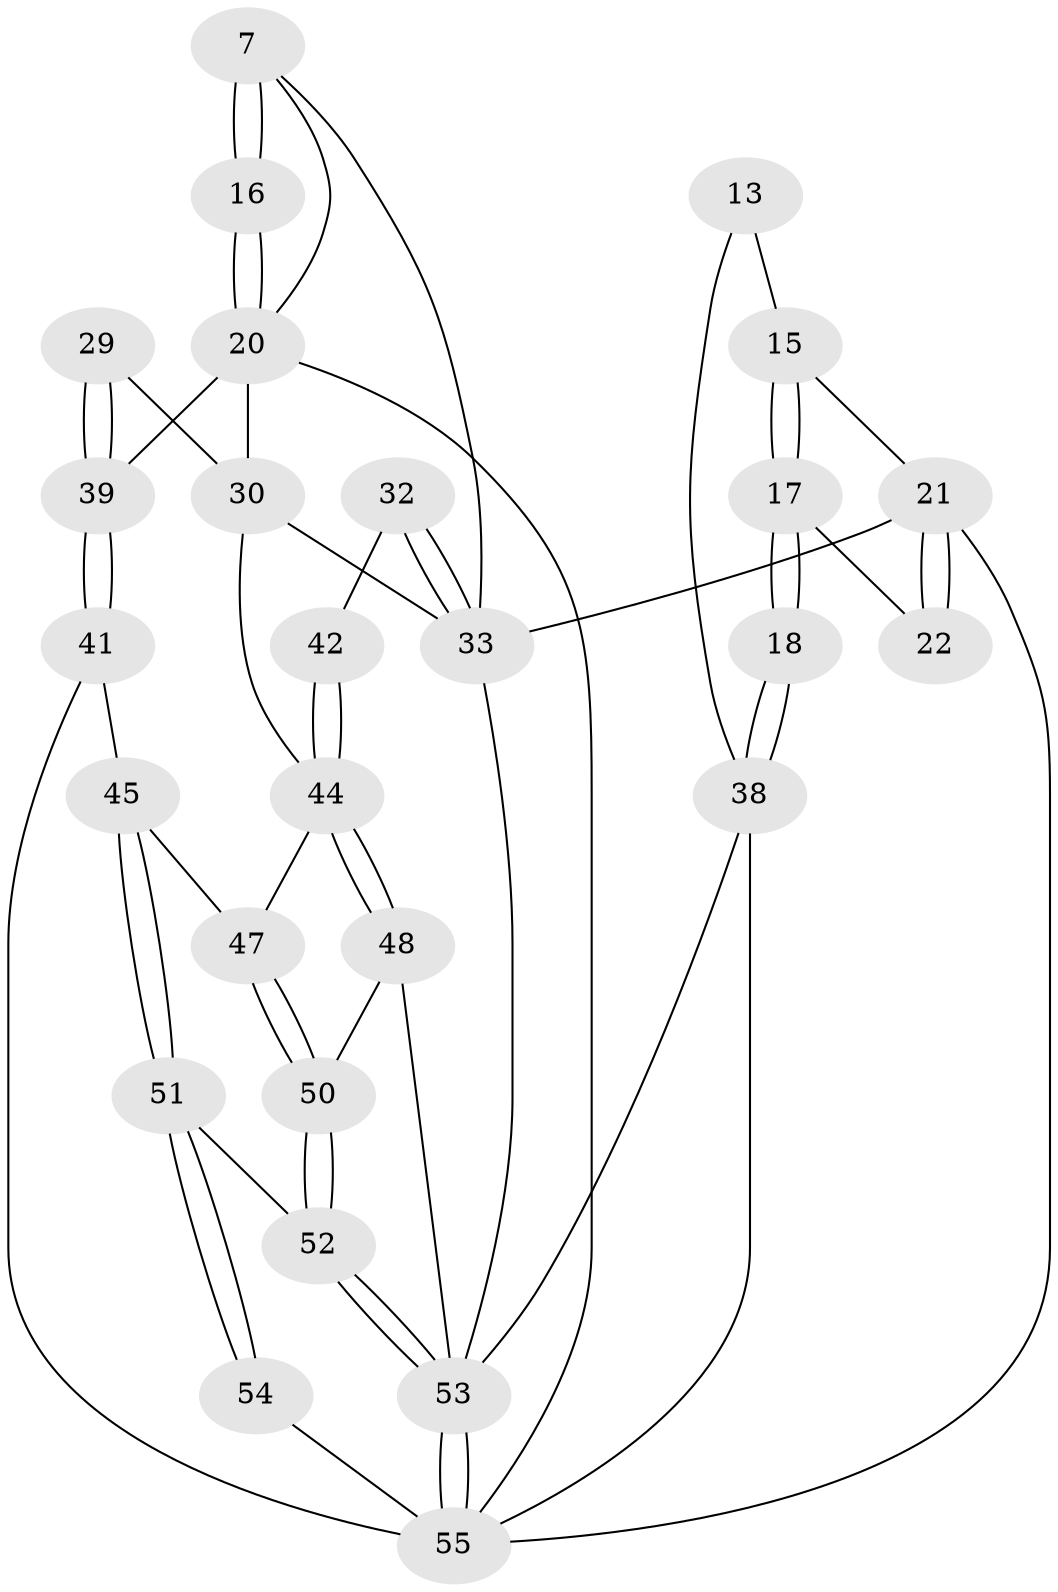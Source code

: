 // original degree distribution, {3: 0.03636363636363636, 4: 0.2909090909090909, 5: 0.43636363636363634, 6: 0.23636363636363636}
// Generated by graph-tools (version 1.1) at 2025/04/03/04/25 22:04:23]
// undirected, 27 vertices, 60 edges
graph export_dot {
graph [start="1"]
  node [color=gray90,style=filled];
  7 [pos="+0.6163360524896234+0.15183863938738018",super="+2"];
  13 [pos="+0.07724829311329275+0"];
  15 [pos="+0.13772815866549196+0.09206696042159487"];
  16 [pos="+0.6513917944900184+0.1972969586236685"];
  17 [pos="+0+0.2657748961164845"];
  18 [pos="+0+0.2697304230875899"];
  20 [pos="+0.672118189519548+0.31511686529464555",super="+19+3+4"];
  21 [pos="+0.2779956538721713+0.40277659087559864",super="+9+14"];
  22 [pos="+0.21991579676394127+0.3236353108640904"];
  29 [pos="+0.8211073187665754+0.4620644411641366"];
  30 [pos="+0.7574408266249882+0.47019171454599507",super="+25"];
  32 [pos="+0.2951567397333762+0.4739684190018712",super="+31"];
  33 [pos="+0.2793619228661899+0.46697689163555167",super="+24+23+26+8"];
  38 [pos="+0+0.6974239785429871",super="+12"];
  39 [pos="+1+0.48676127689355353",super="+27+28"];
  41 [pos="+1+0.6238230532011377"];
  42 [pos="+0.38836937965738955+0.5263179183594717",super="+36"];
  44 [pos="+0.48071101738551675+0.6472977589177994",super="+43+35"];
  45 [pos="+0.7628454884922228+0.6434905129181949"];
  47 [pos="+0.6479177127467589+0.613147250864577",super="+46"];
  48 [pos="+0.48273030784181437+0.6975059406382014"];
  50 [pos="+0.5624148465804528+0.777863677062025"];
  51 [pos="+0.7848314084849305+0.8454181117980967"];
  52 [pos="+0.5698518855491314+0.7958102962076743"];
  53 [pos="+0.3687671062172035+1",super="+49+37"];
  54 [pos="+1+1"];
  55 [pos="+0.36862947948847513+1",super="+40+5"];
  7 -- 16 [weight=2];
  7 -- 16;
  7 -- 20;
  7 -- 33;
  13 -- 15;
  13 -- 38;
  15 -- 17;
  15 -- 17;
  15 -- 21;
  16 -- 20;
  16 -- 20;
  17 -- 18;
  17 -- 18;
  17 -- 22;
  18 -- 38 [weight=2];
  18 -- 38;
  20 -- 39 [weight=2];
  20 -- 55;
  20 -- 30;
  21 -- 22 [weight=2];
  21 -- 22;
  21 -- 55;
  21 -- 33 [weight=2];
  29 -- 30;
  29 -- 39 [weight=2];
  29 -- 39;
  30 -- 44;
  30 -- 33;
  32 -- 33 [weight=2];
  32 -- 33;
  32 -- 42 [weight=2];
  33 -- 53;
  38 -- 55 [weight=2];
  38 -- 53;
  39 -- 41;
  39 -- 41;
  41 -- 45;
  41 -- 55;
  42 -- 44 [weight=2];
  42 -- 44;
  44 -- 48;
  44 -- 48;
  44 -- 47 [weight=2];
  45 -- 51;
  45 -- 51;
  45 -- 47;
  47 -- 50;
  47 -- 50;
  48 -- 50;
  48 -- 53;
  50 -- 52;
  50 -- 52;
  51 -- 52;
  51 -- 54;
  51 -- 54;
  52 -- 53;
  52 -- 53;
  53 -- 55;
  53 -- 55;
  54 -- 55 [weight=2];
}
